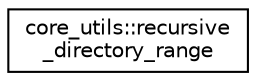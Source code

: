 digraph "Graphical Class Hierarchy"
{
  edge [fontname="Helvetica",fontsize="10",labelfontname="Helvetica",labelfontsize="10"];
  node [fontname="Helvetica",fontsize="10",shape=record];
  rankdir="LR";
  Node0 [label="core_utils::recursive\l_directory_range",height=0.2,width=0.4,color="black", fillcolor="white", style="filled",URL="$d9/d2b/classcore__utils_1_1recursive__directory__range.html"];
}
